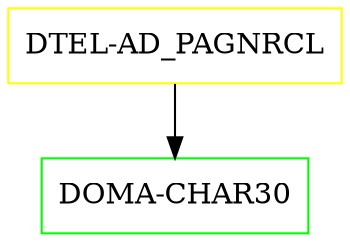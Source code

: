 digraph G {
  "DTEL-AD_PAGNRCL" [shape=box,color=yellow];
  "DOMA-CHAR30" [shape=box,color=green,URL="./DOMA_CHAR30.html"];
  "DTEL-AD_PAGNRCL" -> "DOMA-CHAR30";
}
